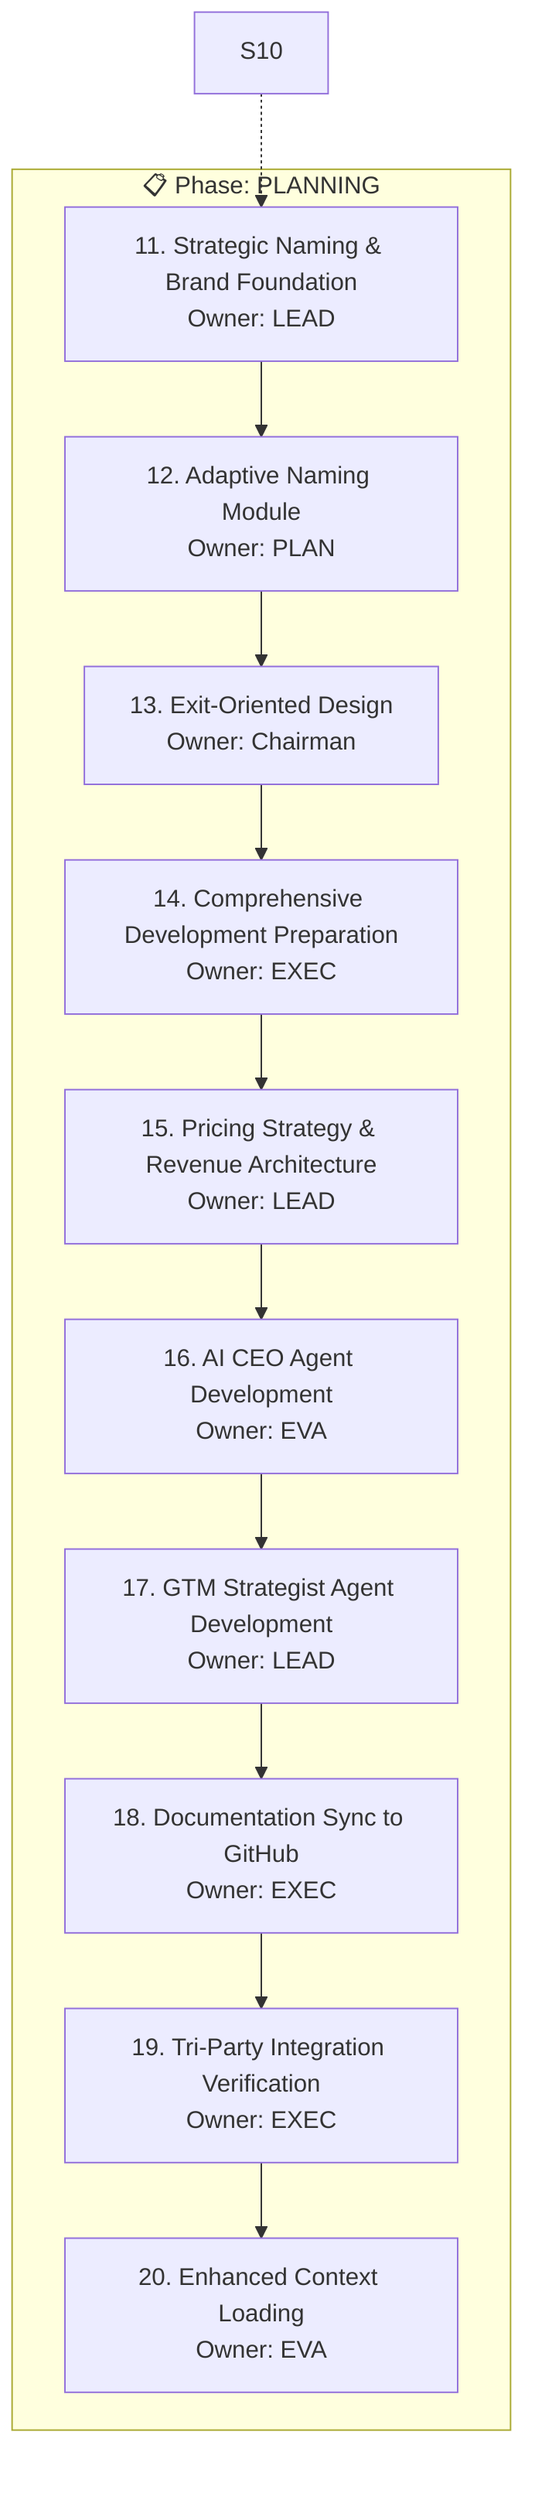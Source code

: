 flowchart TB
%% Phase PLANNING (Stages 11-20)

subgraph PLANNING["📋 Phase: PLANNING"]
  S11["11. Strategic Naming & Brand Foundation<br/>Owner: LEAD"]
  S12["12. Adaptive Naming Module<br/>Owner: PLAN"]
  S13["13. Exit-Oriented Design<br/>Owner: Chairman"]
  S14["14. Comprehensive Development Preparation<br/>Owner: EXEC"]
  S15["15. Pricing Strategy & Revenue Architecture<br/>Owner: LEAD"]
  S16["16. AI CEO Agent Development<br/>Owner: EVA"]
  S17["17. GTM Strategist Agent Development<br/>Owner: LEAD"]
  S18["18. Documentation Sync to GitHub<br/>Owner: EXEC"]
  S19["19. Tri-Party Integration Verification<br/>Owner: EXEC"]
  S20["20. Enhanced Context Loading<br/>Owner: EVA"]
end

%% Sequential flow
S11 --> S12
S12 --> S13
S13 --> S14
S14 --> S15
S15 --> S16
S16 --> S17
S17 --> S18
S18 --> S19
S19 --> S20


%% Cross-dependencies
S10 -.-> S11